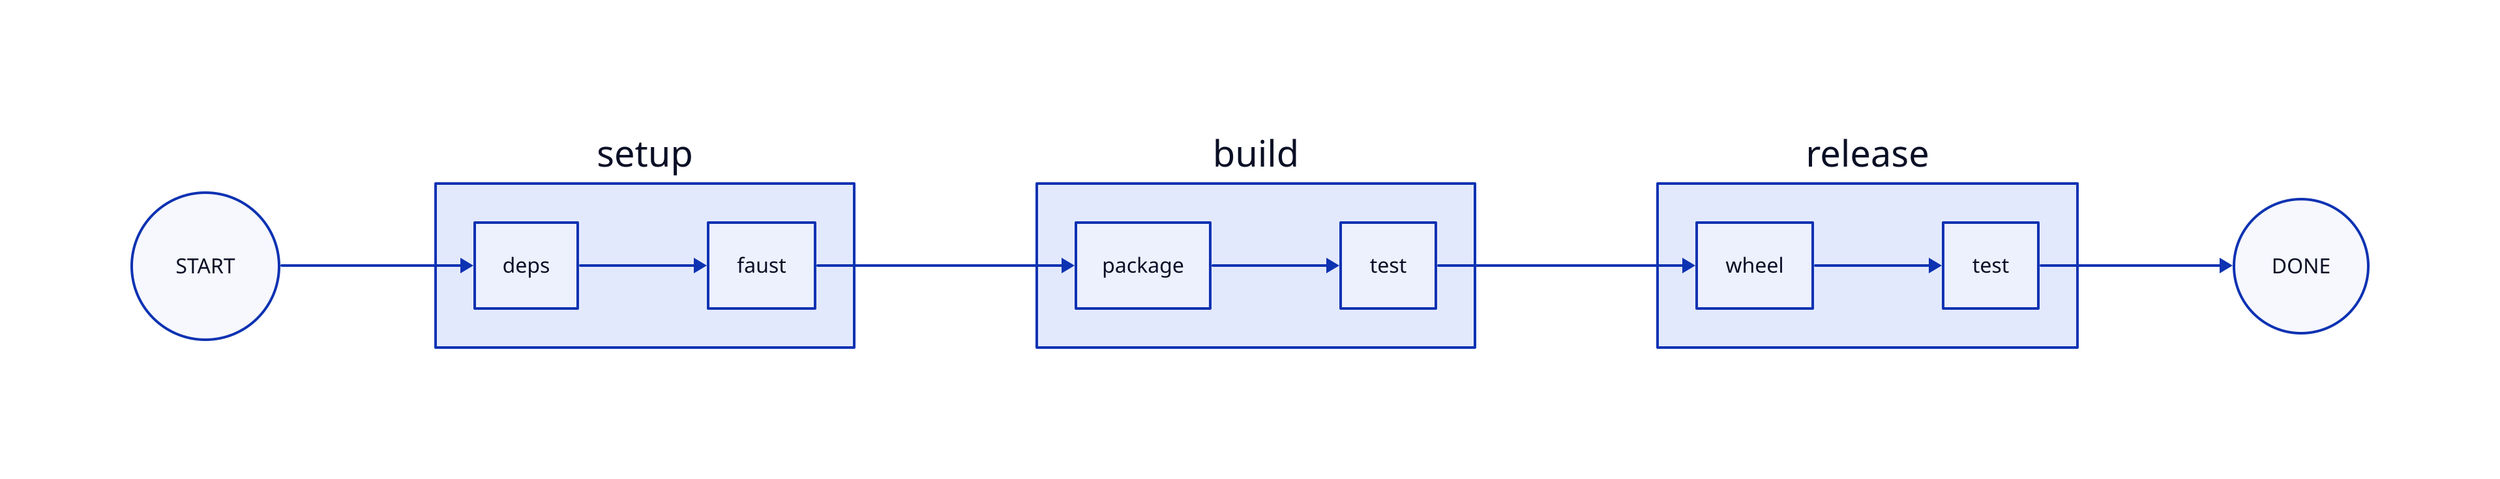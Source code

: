 
direction: right


START.shape: circle

START -> setup.deps -> setup.faust -> build.package -> build.test -> release.wheel -> release.test -> DONE

DONE.shape: circle

